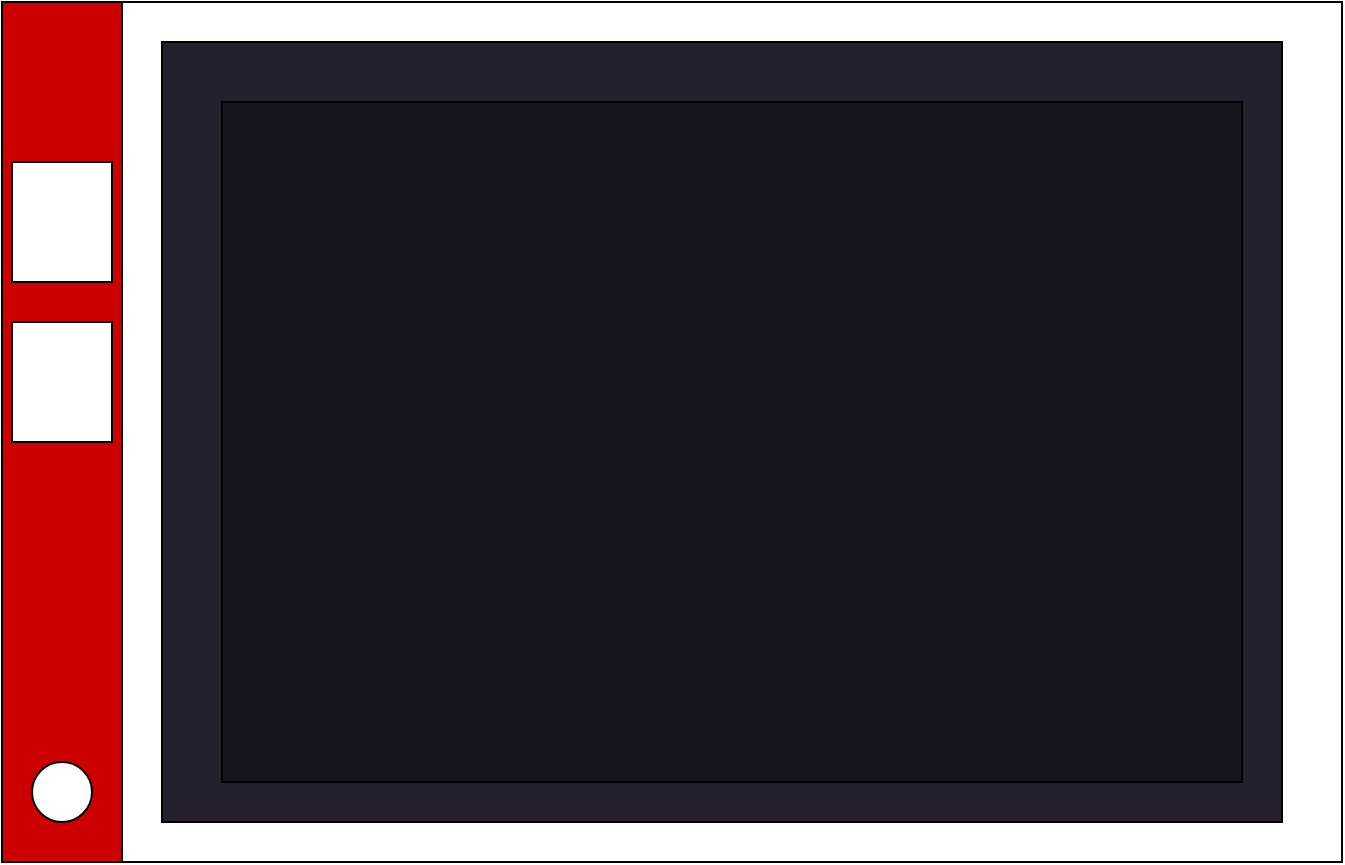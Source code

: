 <mxfile>
    <diagram id="x5ZqRdUhBDz1ybtdbFfK" name="Page-1">
        <mxGraphModel dx="1064" dy="462" grid="1" gridSize="10" guides="1" tooltips="1" connect="1" arrows="1" fold="1" page="1" pageScale="1" pageWidth="850" pageHeight="1100" math="0" shadow="0">
            <root>
                <mxCell id="0"/>
                <mxCell id="1" parent="0"/>
                <mxCell id="2" value="" style="whiteSpace=wrap;html=1;" vertex="1" parent="1">
                    <mxGeometry x="80" y="20" width="670" height="430" as="geometry"/>
                </mxCell>
                <mxCell id="3" value="" style="whiteSpace=wrap;html=1;fillColor=#CC0000;" vertex="1" parent="1">
                    <mxGeometry x="80" y="20" width="60" height="430" as="geometry"/>
                </mxCell>
                <mxCell id="4" value="" style="whiteSpace=wrap;html=1;" vertex="1" parent="1">
                    <mxGeometry x="85" y="100" width="50" height="60" as="geometry"/>
                </mxCell>
                <mxCell id="5" value="" style="whiteSpace=wrap;html=1;" vertex="1" parent="1">
                    <mxGeometry x="85" y="180" width="50" height="60" as="geometry"/>
                </mxCell>
                <mxCell id="6" value="" style="ellipse;whiteSpace=wrap;html=1;" vertex="1" parent="1">
                    <mxGeometry x="95" y="400" width="30" height="30" as="geometry"/>
                </mxCell>
                <mxCell id="7" value="" style="whiteSpace=wrap;html=1;fillColor=#26202E;" vertex="1" parent="1">
                    <mxGeometry x="160" y="40" width="560" height="390" as="geometry"/>
                </mxCell>
                <mxCell id="8" value="" style="whiteSpace=wrap;html=1;fillColor=#18141D;" vertex="1" parent="1">
                    <mxGeometry x="190" y="70" width="510" height="340" as="geometry"/>
                </mxCell>
            </root>
        </mxGraphModel>
    </diagram>
</mxfile>